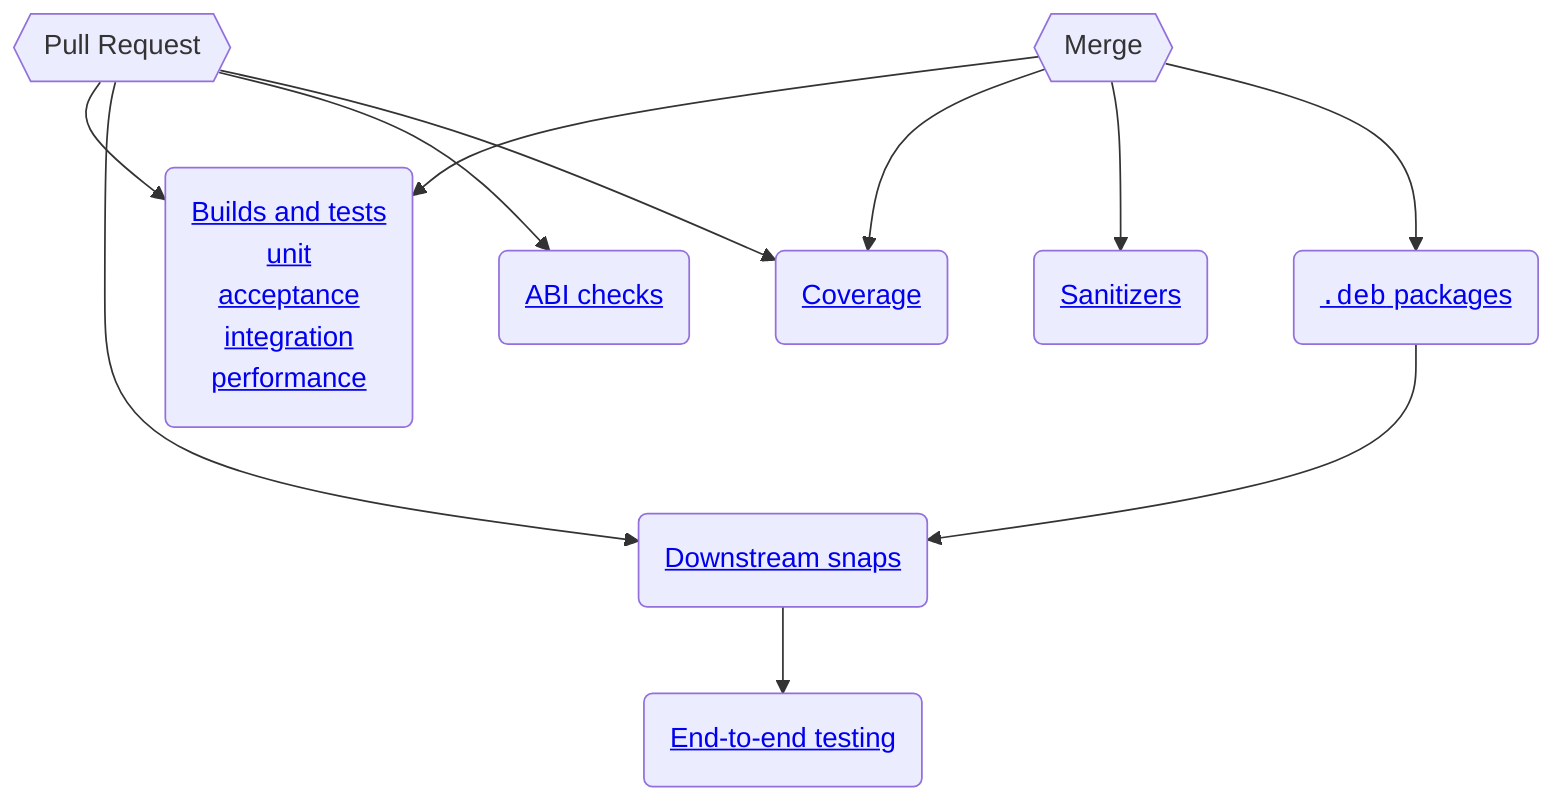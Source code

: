 flowchart TD
    PR{{Pull Request}} --> Builds(<a href="#mir-builds">Builds and tests</a>
                                  <a href="#unit-tests">unit</a>
                                  <a href="#acceptance-tests">acceptance</a>
                                  <a href="#integration-tests">integration</a>
                                  <a href="#performance-and-smoke-tests">performance</a>)
    PR --> Snaps(<a href="#downstream-snap-builds">Downstream snaps</a>)
    PR --> ABI(<a href="#abi-checks">ABI checks</a>)
    PR --> Coverage(<a href="#coverage-measurement">Coverage</a>)
    Merge{{Merge}} --> Builds
    Merge --> Coverage
    Merge --> Sanitizers(<a href="#sanitizer-runs">Sanitizers</a>)
    Merge --> PPA(<a href="#deb-package-builds"><tt>.deb</tt> packages</a>)
    PPA --> Snaps
    Snaps --> EndToEnd(<a href="#end-to-end-testing">End-to-end testing</a>)